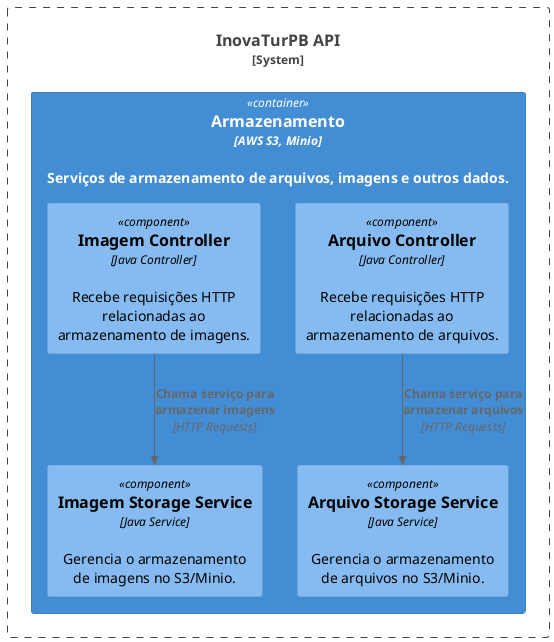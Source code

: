 @startuml
!define C4_COMPONENT
!include <C4/C4_Component.puml>

System_Boundary(inovaturpb_api, "InovaTurPB API") {
    ' Container de Armazenamento
    Container(inovaturpb_storage, "Armazenamento", "AWS S3, Minio", "Serviços de armazenamento de arquivos, imagens e outros dados.") {
        
        ' Componentes de Armazenamento
        Component(arquivoStorageService, "Arquivo Storage Service", "Java Service", "Gerencia o armazenamento de arquivos no S3/Minio.")
        Component(imagemStorageService, "Imagem Storage Service", "Java Service", "Gerencia o armazenamento de imagens no S3/Minio.")
        Component(arquivoController, "Arquivo Controller", "Java Controller", "Recebe requisições HTTP relacionadas ao armazenamento de arquivos.")
        Component(imagemController, "Imagem Controller", "Java Controller", "Recebe requisições HTTP relacionadas ao armazenamento de imagens.")
    }
}

' Relacionamentos entre controladores e serviços
Rel(arquivoController, arquivoStorageService, "Chama serviço para armazenar arquivos", "HTTP Requests")
Rel(imagemController, imagemStorageService, "Chama serviço para armazenar imagens", "HTTP Requests")

@enduml
